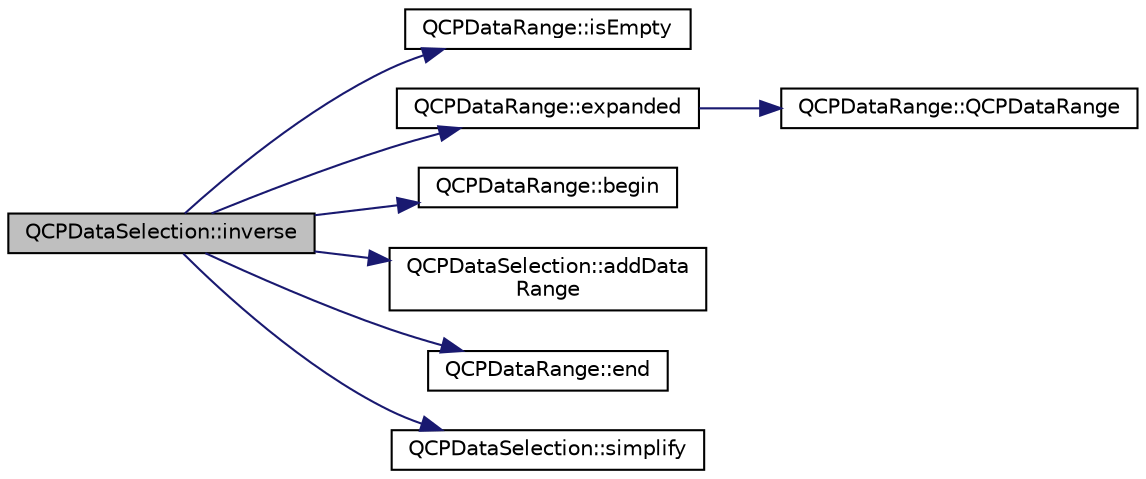 digraph "QCPDataSelection::inverse"
{
  edge [fontname="Helvetica",fontsize="10",labelfontname="Helvetica",labelfontsize="10"];
  node [fontname="Helvetica",fontsize="10",shape=record];
  rankdir="LR";
  Node74 [label="QCPDataSelection::inverse",height=0.2,width=0.4,color="black", fillcolor="grey75", style="filled", fontcolor="black"];
  Node74 -> Node75 [color="midnightblue",fontsize="10",style="solid",fontname="Helvetica"];
  Node75 [label="QCPDataRange::isEmpty",height=0.2,width=0.4,color="black", fillcolor="white", style="filled",URL="$class_q_c_p_data_range.html#ac32e53fc05d6cd2eac96b96a7265d3b8"];
  Node74 -> Node76 [color="midnightblue",fontsize="10",style="solid",fontname="Helvetica"];
  Node76 [label="QCPDataRange::expanded",height=0.2,width=0.4,color="black", fillcolor="white", style="filled",URL="$class_q_c_p_data_range.html#a36c8ad8acf177ffeb0a72c8d73030844"];
  Node76 -> Node77 [color="midnightblue",fontsize="10",style="solid",fontname="Helvetica"];
  Node77 [label="QCPDataRange::QCPDataRange",height=0.2,width=0.4,color="black", fillcolor="white", style="filled",URL="$class_q_c_p_data_range.html#a49e72fd9bace1da9d875136dcc04c986"];
  Node74 -> Node78 [color="midnightblue",fontsize="10",style="solid",fontname="Helvetica"];
  Node78 [label="QCPDataRange::begin",height=0.2,width=0.4,color="black", fillcolor="white", style="filled",URL="$class_q_c_p_data_range.html#ae76d7eba9defdfafcd0fc41096793129"];
  Node74 -> Node79 [color="midnightblue",fontsize="10",style="solid",fontname="Helvetica"];
  Node79 [label="QCPDataSelection::addData\lRange",height=0.2,width=0.4,color="black", fillcolor="white", style="filled",URL="$class_q_c_p_data_selection.html#a46740c5aa7b80ae9b2abf6985d61b74f"];
  Node74 -> Node80 [color="midnightblue",fontsize="10",style="solid",fontname="Helvetica"];
  Node80 [label="QCPDataRange::end",height=0.2,width=0.4,color="black", fillcolor="white", style="filled",URL="$class_q_c_p_data_range.html#aee1b20fb045929c3753ee2ce14af7630"];
  Node74 -> Node81 [color="midnightblue",fontsize="10",style="solid",fontname="Helvetica"];
  Node81 [label="QCPDataSelection::simplify",height=0.2,width=0.4,color="black", fillcolor="white", style="filled",URL="$class_q_c_p_data_selection.html#a4a2fbad1a6e4d1dd26fdfdf88956f2a4"];
}
